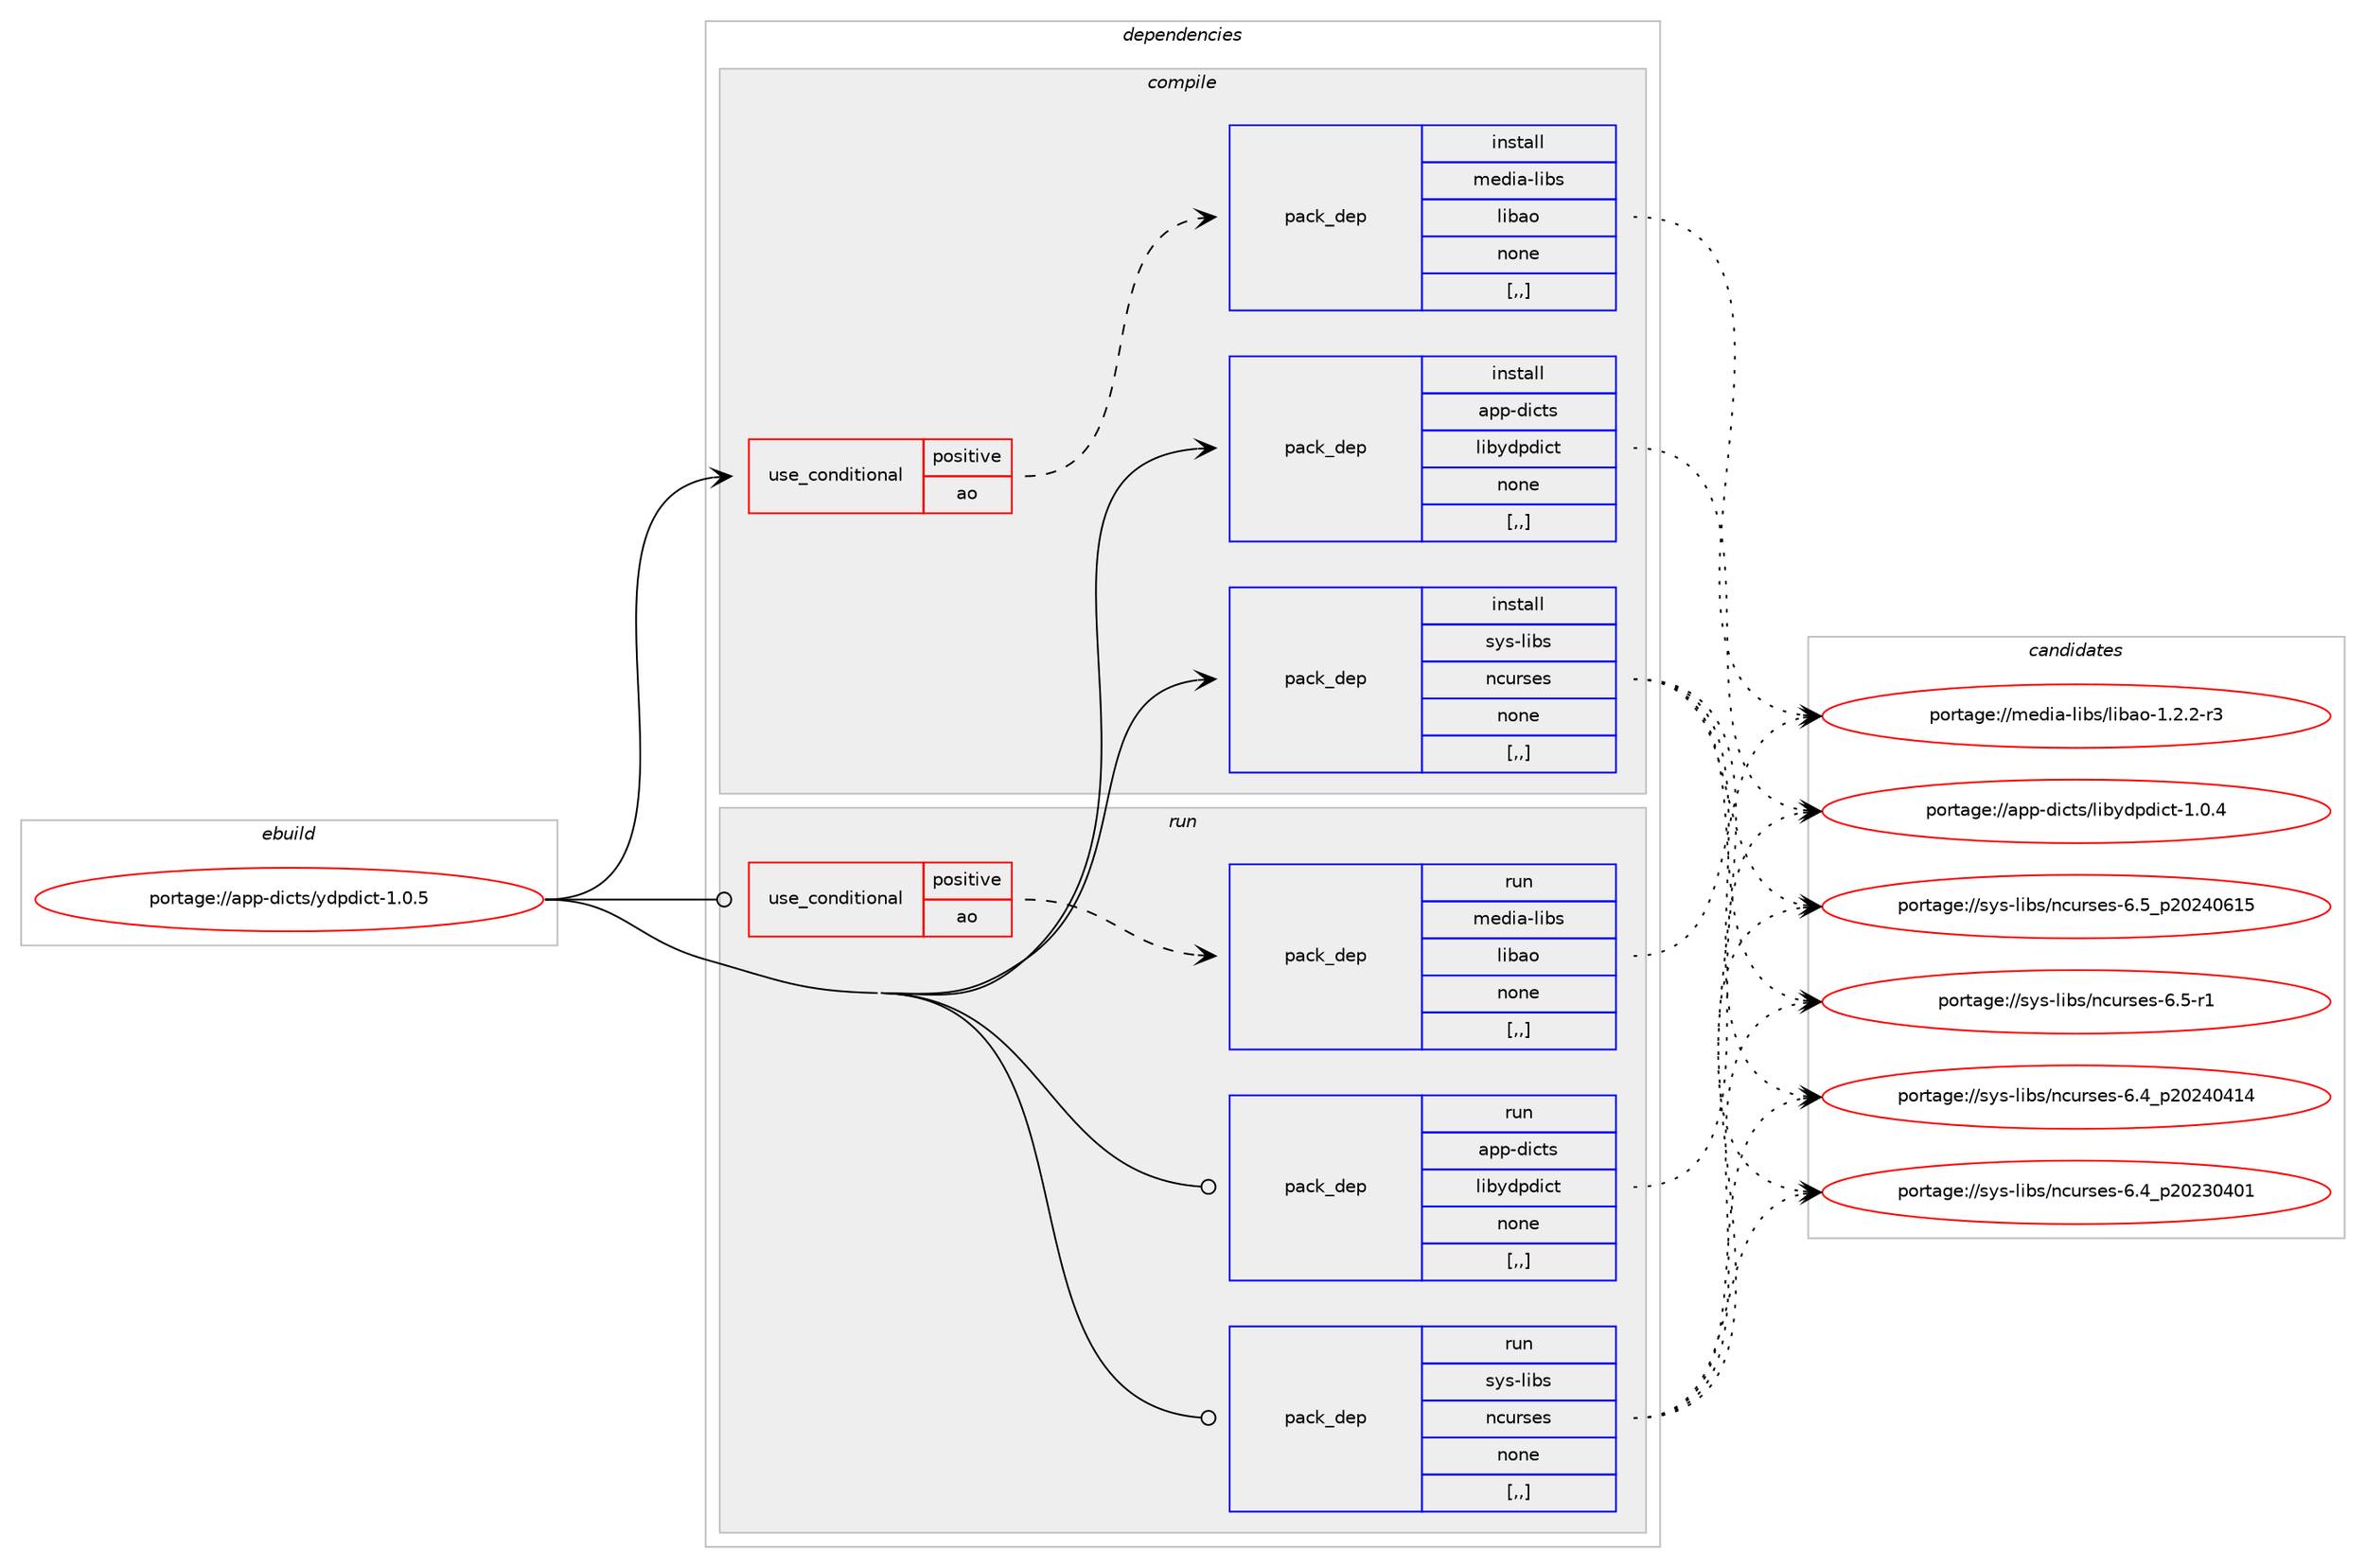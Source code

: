 digraph prolog {

# *************
# Graph options
# *************

newrank=true;
concentrate=true;
compound=true;
graph [rankdir=LR,fontname=Helvetica,fontsize=10,ranksep=1.5];#, ranksep=2.5, nodesep=0.2];
edge  [arrowhead=vee];
node  [fontname=Helvetica,fontsize=10];

# **********
# The ebuild
# **********

subgraph cluster_leftcol {
color=gray;
label=<<i>ebuild</i>>;
id [label="portage://app-dicts/ydpdict-1.0.5", color=red, width=4, href="../app-dicts/ydpdict-1.0.5.svg"];
}

# ****************
# The dependencies
# ****************

subgraph cluster_midcol {
color=gray;
label=<<i>dependencies</i>>;
subgraph cluster_compile {
fillcolor="#eeeeee";
style=filled;
label=<<i>compile</i>>;
subgraph cond133762 {
dependency508901 [label=<<TABLE BORDER="0" CELLBORDER="1" CELLSPACING="0" CELLPADDING="4"><TR><TD ROWSPAN="3" CELLPADDING="10">use_conditional</TD></TR><TR><TD>positive</TD></TR><TR><TD>ao</TD></TR></TABLE>>, shape=none, color=red];
subgraph pack371452 {
dependency508902 [label=<<TABLE BORDER="0" CELLBORDER="1" CELLSPACING="0" CELLPADDING="4" WIDTH="220"><TR><TD ROWSPAN="6" CELLPADDING="30">pack_dep</TD></TR><TR><TD WIDTH="110">install</TD></TR><TR><TD>media-libs</TD></TR><TR><TD>libao</TD></TR><TR><TD>none</TD></TR><TR><TD>[,,]</TD></TR></TABLE>>, shape=none, color=blue];
}
dependency508901:e -> dependency508902:w [weight=20,style="dashed",arrowhead="vee"];
}
id:e -> dependency508901:w [weight=20,style="solid",arrowhead="vee"];
subgraph pack371453 {
dependency508903 [label=<<TABLE BORDER="0" CELLBORDER="1" CELLSPACING="0" CELLPADDING="4" WIDTH="220"><TR><TD ROWSPAN="6" CELLPADDING="30">pack_dep</TD></TR><TR><TD WIDTH="110">install</TD></TR><TR><TD>app-dicts</TD></TR><TR><TD>libydpdict</TD></TR><TR><TD>none</TD></TR><TR><TD>[,,]</TD></TR></TABLE>>, shape=none, color=blue];
}
id:e -> dependency508903:w [weight=20,style="solid",arrowhead="vee"];
subgraph pack371454 {
dependency508904 [label=<<TABLE BORDER="0" CELLBORDER="1" CELLSPACING="0" CELLPADDING="4" WIDTH="220"><TR><TD ROWSPAN="6" CELLPADDING="30">pack_dep</TD></TR><TR><TD WIDTH="110">install</TD></TR><TR><TD>sys-libs</TD></TR><TR><TD>ncurses</TD></TR><TR><TD>none</TD></TR><TR><TD>[,,]</TD></TR></TABLE>>, shape=none, color=blue];
}
id:e -> dependency508904:w [weight=20,style="solid",arrowhead="vee"];
}
subgraph cluster_compileandrun {
fillcolor="#eeeeee";
style=filled;
label=<<i>compile and run</i>>;
}
subgraph cluster_run {
fillcolor="#eeeeee";
style=filled;
label=<<i>run</i>>;
subgraph cond133763 {
dependency508905 [label=<<TABLE BORDER="0" CELLBORDER="1" CELLSPACING="0" CELLPADDING="4"><TR><TD ROWSPAN="3" CELLPADDING="10">use_conditional</TD></TR><TR><TD>positive</TD></TR><TR><TD>ao</TD></TR></TABLE>>, shape=none, color=red];
subgraph pack371455 {
dependency508906 [label=<<TABLE BORDER="0" CELLBORDER="1" CELLSPACING="0" CELLPADDING="4" WIDTH="220"><TR><TD ROWSPAN="6" CELLPADDING="30">pack_dep</TD></TR><TR><TD WIDTH="110">run</TD></TR><TR><TD>media-libs</TD></TR><TR><TD>libao</TD></TR><TR><TD>none</TD></TR><TR><TD>[,,]</TD></TR></TABLE>>, shape=none, color=blue];
}
dependency508905:e -> dependency508906:w [weight=20,style="dashed",arrowhead="vee"];
}
id:e -> dependency508905:w [weight=20,style="solid",arrowhead="odot"];
subgraph pack371456 {
dependency508907 [label=<<TABLE BORDER="0" CELLBORDER="1" CELLSPACING="0" CELLPADDING="4" WIDTH="220"><TR><TD ROWSPAN="6" CELLPADDING="30">pack_dep</TD></TR><TR><TD WIDTH="110">run</TD></TR><TR><TD>app-dicts</TD></TR><TR><TD>libydpdict</TD></TR><TR><TD>none</TD></TR><TR><TD>[,,]</TD></TR></TABLE>>, shape=none, color=blue];
}
id:e -> dependency508907:w [weight=20,style="solid",arrowhead="odot"];
subgraph pack371457 {
dependency508908 [label=<<TABLE BORDER="0" CELLBORDER="1" CELLSPACING="0" CELLPADDING="4" WIDTH="220"><TR><TD ROWSPAN="6" CELLPADDING="30">pack_dep</TD></TR><TR><TD WIDTH="110">run</TD></TR><TR><TD>sys-libs</TD></TR><TR><TD>ncurses</TD></TR><TR><TD>none</TD></TR><TR><TD>[,,]</TD></TR></TABLE>>, shape=none, color=blue];
}
id:e -> dependency508908:w [weight=20,style="solid",arrowhead="odot"];
}
}

# **************
# The candidates
# **************

subgraph cluster_choices {
rank=same;
color=gray;
label=<<i>candidates</i>>;

subgraph choice371452 {
color=black;
nodesep=1;
choice1091011001059745108105981154710810598971114549465046504511451 [label="portage://media-libs/libao-1.2.2-r3", color=red, width=4,href="../media-libs/libao-1.2.2-r3.svg"];
dependency508902:e -> choice1091011001059745108105981154710810598971114549465046504511451:w [style=dotted,weight="100"];
}
subgraph choice371453 {
color=black;
nodesep=1;
choice971121124510010599116115471081059812110011210010599116454946484652 [label="portage://app-dicts/libydpdict-1.0.4", color=red, width=4,href="../app-dicts/libydpdict-1.0.4.svg"];
dependency508903:e -> choice971121124510010599116115471081059812110011210010599116454946484652:w [style=dotted,weight="100"];
}
subgraph choice371454 {
color=black;
nodesep=1;
choice1151211154510810598115471109911711411510111545544653951125048505248544953 [label="portage://sys-libs/ncurses-6.5_p20240615", color=red, width=4,href="../sys-libs/ncurses-6.5_p20240615.svg"];
choice11512111545108105981154711099117114115101115455446534511449 [label="portage://sys-libs/ncurses-6.5-r1", color=red, width=4,href="../sys-libs/ncurses-6.5-r1.svg"];
choice1151211154510810598115471109911711411510111545544652951125048505248524952 [label="portage://sys-libs/ncurses-6.4_p20240414", color=red, width=4,href="../sys-libs/ncurses-6.4_p20240414.svg"];
choice1151211154510810598115471109911711411510111545544652951125048505148524849 [label="portage://sys-libs/ncurses-6.4_p20230401", color=red, width=4,href="../sys-libs/ncurses-6.4_p20230401.svg"];
dependency508904:e -> choice1151211154510810598115471109911711411510111545544653951125048505248544953:w [style=dotted,weight="100"];
dependency508904:e -> choice11512111545108105981154711099117114115101115455446534511449:w [style=dotted,weight="100"];
dependency508904:e -> choice1151211154510810598115471109911711411510111545544652951125048505248524952:w [style=dotted,weight="100"];
dependency508904:e -> choice1151211154510810598115471109911711411510111545544652951125048505148524849:w [style=dotted,weight="100"];
}
subgraph choice371455 {
color=black;
nodesep=1;
choice1091011001059745108105981154710810598971114549465046504511451 [label="portage://media-libs/libao-1.2.2-r3", color=red, width=4,href="../media-libs/libao-1.2.2-r3.svg"];
dependency508906:e -> choice1091011001059745108105981154710810598971114549465046504511451:w [style=dotted,weight="100"];
}
subgraph choice371456 {
color=black;
nodesep=1;
choice971121124510010599116115471081059812110011210010599116454946484652 [label="portage://app-dicts/libydpdict-1.0.4", color=red, width=4,href="../app-dicts/libydpdict-1.0.4.svg"];
dependency508907:e -> choice971121124510010599116115471081059812110011210010599116454946484652:w [style=dotted,weight="100"];
}
subgraph choice371457 {
color=black;
nodesep=1;
choice1151211154510810598115471109911711411510111545544653951125048505248544953 [label="portage://sys-libs/ncurses-6.5_p20240615", color=red, width=4,href="../sys-libs/ncurses-6.5_p20240615.svg"];
choice11512111545108105981154711099117114115101115455446534511449 [label="portage://sys-libs/ncurses-6.5-r1", color=red, width=4,href="../sys-libs/ncurses-6.5-r1.svg"];
choice1151211154510810598115471109911711411510111545544652951125048505248524952 [label="portage://sys-libs/ncurses-6.4_p20240414", color=red, width=4,href="../sys-libs/ncurses-6.4_p20240414.svg"];
choice1151211154510810598115471109911711411510111545544652951125048505148524849 [label="portage://sys-libs/ncurses-6.4_p20230401", color=red, width=4,href="../sys-libs/ncurses-6.4_p20230401.svg"];
dependency508908:e -> choice1151211154510810598115471109911711411510111545544653951125048505248544953:w [style=dotted,weight="100"];
dependency508908:e -> choice11512111545108105981154711099117114115101115455446534511449:w [style=dotted,weight="100"];
dependency508908:e -> choice1151211154510810598115471109911711411510111545544652951125048505248524952:w [style=dotted,weight="100"];
dependency508908:e -> choice1151211154510810598115471109911711411510111545544652951125048505148524849:w [style=dotted,weight="100"];
}
}

}
